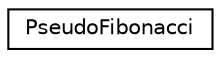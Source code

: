 digraph "Graphical Class Hierarchy"
{
  edge [fontname="Helvetica",fontsize="10",labelfontname="Helvetica",labelfontsize="10"];
  node [fontname="Helvetica",fontsize="10",shape=record];
  rankdir="LR";
  Node1 [label="PseudoFibonacci",height=0.2,width=0.4,color="black", fillcolor="white", style="filled",URL="$classPseudoFibonacci.html"];
}
